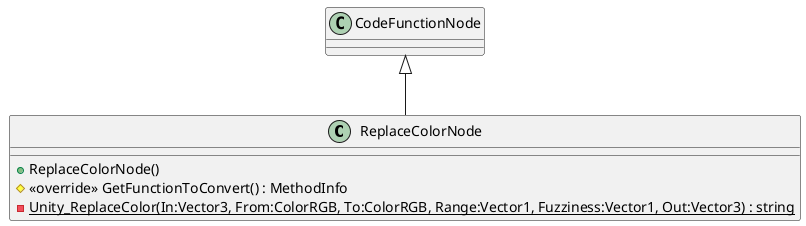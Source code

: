 @startuml
class ReplaceColorNode {
    + ReplaceColorNode()
    # <<override>> GetFunctionToConvert() : MethodInfo
    {static} - Unity_ReplaceColor(In:Vector3, From:ColorRGB, To:ColorRGB, Range:Vector1, Fuzziness:Vector1, Out:Vector3) : string
}
CodeFunctionNode <|-- ReplaceColorNode
@enduml
